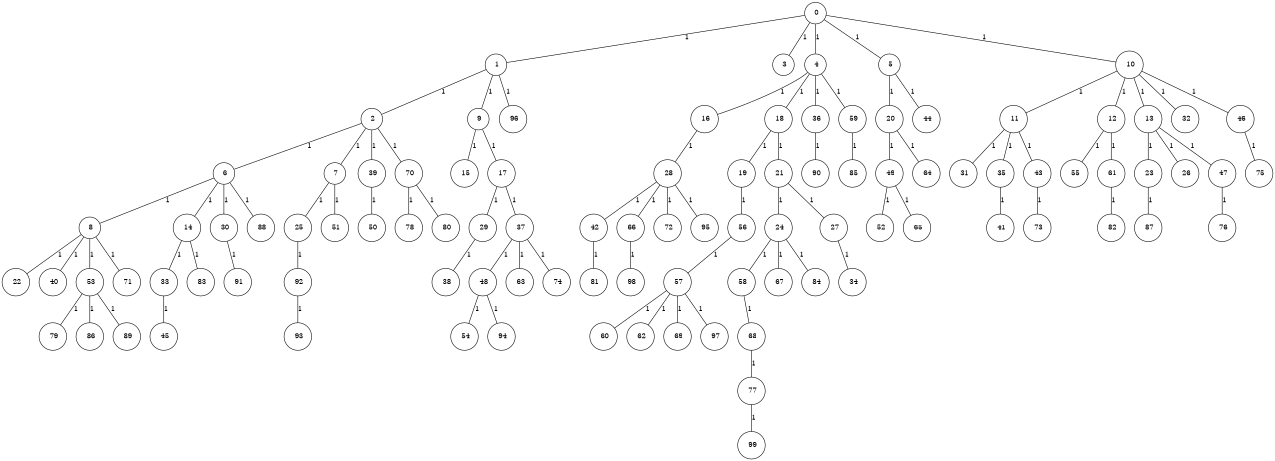 graph G {
size="8.5,11;"
ratio = "expand;"
fixedsize="true;"
overlap="scale;"
node[shape=circle,width=.12,hight=.12,fontsize=12]
edge[fontsize=12]

0[label=" 0" color=black, pos="0.10244289,1.1195841!"];
1[label=" 1" color=black, pos="0.74663524,1.2116043!"];
2[label=" 2" color=black, pos="0.26455255,0.72577088!"];
3[label=" 3" color=black, pos="2.3135601,0.94681135!"];
4[label=" 4" color=black, pos="2.6905017,1.7929946!"];
5[label=" 5" color=black, pos="1.327805,2.6766284!"];
6[label=" 6" color=black, pos="2.2791775,0.60917945!"];
7[label=" 7" color=black, pos="0.63868705,0.38043446!"];
8[label=" 8" color=black, pos="1.5053388,1.4672742!"];
9[label=" 9" color=black, pos="0.97069264,2.2150661!"];
10[label=" 10" color=black, pos="2.9446968,1.8258946!"];
11[label=" 11" color=black, pos="2.48845,1.0520103!"];
12[label=" 12" color=black, pos="1.0488258,2.6255963!"];
13[label=" 13" color=black, pos="2.6303511,2.2831384!"];
14[label=" 14" color=black, pos="0.31792402,1.7289027!"];
15[label=" 15" color=black, pos="0.25443247,1.697741!"];
16[label=" 16" color=black, pos="0.60935575,1.0117453!"];
17[label=" 17" color=black, pos="0.84389363,2.8152936!"];
18[label=" 18" color=black, pos="0.16764845,0.046847289!"];
19[label=" 19" color=black, pos="1.4138941,0.83505013!"];
20[label=" 20" color=black, pos="2.9438626,1.8393507!"];
21[label=" 21" color=black, pos="2.7628713,0.48374237!"];
22[label=" 22" color=black, pos="2.0148069,2.0374063!"];
23[label=" 23" color=black, pos="1.3219822,1.0290106!"];
24[label=" 24" color=black, pos="2.9001625,0.51138636!"];
25[label=" 25" color=black, pos="1.2675674,1.5326466!"];
26[label=" 26" color=black, pos="1.9678681,2.0913142!"];
27[label=" 27" color=black, pos="1.6783515,0.84448205!"];
28[label=" 28" color=black, pos="0.38701084,0.19642774!"];
29[label=" 29" color=black, pos="0.80632187,1.2306774!"];
30[label=" 30" color=black, pos="2.8928152,2.0903681!"];
31[label=" 31" color=black, pos="0.0032310467,0.14613536!"];
32[label=" 32" color=black, pos="1.1601347,0.64744973!"];
33[label=" 33" color=black, pos="2.9842016,1.8629179!"];
34[label=" 34" color=black, pos="0.75959017,1.3338319!"];
35[label=" 35" color=black, pos="0.88059646,1.0601557!"];
36[label=" 36" color=black, pos="1.8621467,1.4174894!"];
37[label=" 37" color=black, pos="1.9367535,1.4895973!"];
38[label=" 38" color=black, pos="2.9162504,2.0443661!"];
39[label=" 39" color=black, pos="0.69934424,2.8228751!"];
40[label=" 40" color=black, pos="2.8480232,2.287181!"];
41[label=" 41" color=black, pos="2.6504211,2.7842945!"];
42[label=" 42" color=black, pos="1.1043309,0.84795291!"];
43[label=" 43" color=black, pos="2.2964403,0.25253469!"];
44[label=" 44" color=black, pos="1.164692,0.82705562!"];
45[label=" 45" color=black, pos="0.31819082,2.9310142!"];
46[label=" 46" color=black, pos="0.89661844,2.1539228!"];
47[label=" 47" color=black, pos="2.1658818,0.45544161!"];
48[label=" 48" color=black, pos="0.44712263,1.8461297!"];
49[label=" 49" color=black, pos="2.8927214,1.507555!"];
50[label=" 50" color=black, pos="2.7485507,0.98197977!"];
51[label=" 51" color=black, pos="0.2636165,1.203578!"];
52[label=" 52" color=black, pos="2.9045385,1.529754!"];
53[label=" 53" color=black, pos="1.3472866,2.4571706!"];
54[label=" 54" color=black, pos="0.43614859,0.83986775!"];
55[label=" 55" color=black, pos="0.58789121,1.6159353!"];
56[label=" 56" color=black, pos="1.037932,1.1325576!"];
57[label=" 57" color=black, pos="0.092489274,2.9277058!"];
58[label=" 58" color=black, pos="1.9956205,1.886031!"];
59[label=" 59" color=black, pos="0.14419999,2.6875455!"];
60[label=" 60" color=black, pos="2.1202427,2.2714679!"];
61[label=" 61" color=black, pos="1.6780678,1.7114344!"];
62[label=" 62" color=black, pos="1.3397319,2.7162468!"];
63[label=" 63" color=black, pos="1.8466115,0.96263692!"];
64[label=" 64" color=black, pos="1.7942471,1.8151968!"];
65[label=" 65" color=black, pos="1.7353071,2.7277763!"];
66[label=" 66" color=black, pos="1.6525881,2.9901645!"];
67[label=" 67" color=black, pos="1.7034162,0.84552666!"];
68[label=" 68" color=black, pos="0.8950096,2.2911882!"];
69[label=" 69" color=black, pos="0.845633,1.6872938!"];
70[label=" 70" color=black, pos="1.5539247,1.1129879!"];
71[label=" 71" color=black, pos="0.73572265,2.2850796!"];
72[label=" 72" color=black, pos="2.1708193,0.41670604!"];
73[label=" 73" color=black, pos="0.84317903,1.637054!"];
74[label=" 74" color=black, pos="2.7582896,0.29255532!"];
75[label=" 75" color=black, pos="2.3049286,2.2853647!"];
76[label=" 76" color=black, pos="2.2550765,2.7730156!"];
77[label=" 77" color=black, pos="1.5791755,2.2860744!"];
78[label=" 78" color=black, pos="2.86385,2.5336364!"];
79[label=" 79" color=black, pos="2.4746872,1.1295424!"];
80[label=" 80" color=black, pos="1.9189924,0.5516329!"];
81[label=" 81" color=black, pos="1.6907307,1.2579386!"];
82[label=" 82" color=black, pos="1.8159054,2.9107261!"];
83[label=" 83" color=black, pos="1.6885759,0.32077208!"];
84[label=" 84" color=black, pos="1.7726438,1.0443619!"];
85[label=" 85" color=black, pos="0.55409708,2.4849195!"];
86[label=" 86" color=black, pos="1.7294985,1.0175198!"];
87[label=" 87" color=black, pos="2.8372718,0.84969216!"];
88[label=" 88" color=black, pos="0.69331059,2.5184356!"];
89[label=" 89" color=black, pos="0.59001191,2.8330616!"];
90[label=" 90" color=black, pos="0.32686801,1.5267512!"];
91[label=" 91" color=black, pos="2.9398786,0.95909623!"];
92[label=" 92" color=black, pos="2.9413109,1.0643416!"];
93[label=" 93" color=black, pos="0.33389429,1.9133551!"];
94[label=" 94" color=black, pos="0.56781688,0.26757847!"];
95[label=" 95" color=black, pos="2.0779371,0.16135282!"];
96[label=" 96" color=black, pos="2.5185957,1.155289!"];
97[label=" 97" color=black, pos="1.4561625,1.5145249!"];
98[label=" 98" color=black, pos="2.7321384,2.7984744!"];
99[label=" 99" color=black, pos="2.8887993,1.3845392!"];
0--1[label="1"]
0--3[label="1"]
0--4[label="1"]
0--5[label="1"]
0--10[label="1"]
1--2[label="1"]
1--9[label="1"]
1--96[label="1"]
2--6[label="1"]
2--7[label="1"]
2--39[label="1"]
2--70[label="1"]
4--16[label="1"]
4--18[label="1"]
4--36[label="1"]
4--59[label="1"]
5--20[label="1"]
5--44[label="1"]
6--8[label="1"]
6--14[label="1"]
6--30[label="1"]
6--88[label="1"]
7--25[label="1"]
7--51[label="1"]
8--22[label="1"]
8--40[label="1"]
8--53[label="1"]
8--71[label="1"]
9--15[label="1"]
9--17[label="1"]
10--11[label="1"]
10--12[label="1"]
10--13[label="1"]
10--32[label="1"]
10--46[label="1"]
11--31[label="1"]
11--35[label="1"]
11--43[label="1"]
12--55[label="1"]
12--61[label="1"]
13--23[label="1"]
13--26[label="1"]
13--47[label="1"]
14--33[label="1"]
14--83[label="1"]
16--28[label="1"]
17--29[label="1"]
17--37[label="1"]
18--19[label="1"]
18--21[label="1"]
19--56[label="1"]
20--49[label="1"]
20--64[label="1"]
21--24[label="1"]
21--27[label="1"]
23--87[label="1"]
24--58[label="1"]
24--67[label="1"]
24--84[label="1"]
25--92[label="1"]
27--34[label="1"]
28--42[label="1"]
28--66[label="1"]
28--72[label="1"]
28--95[label="1"]
29--38[label="1"]
30--91[label="1"]
33--45[label="1"]
35--41[label="1"]
36--90[label="1"]
37--48[label="1"]
37--63[label="1"]
37--74[label="1"]
39--50[label="1"]
42--81[label="1"]
43--73[label="1"]
46--75[label="1"]
47--76[label="1"]
48--54[label="1"]
48--94[label="1"]
49--52[label="1"]
49--65[label="1"]
53--79[label="1"]
53--86[label="1"]
53--89[label="1"]
56--57[label="1"]
57--60[label="1"]
57--62[label="1"]
57--69[label="1"]
57--97[label="1"]
58--68[label="1"]
59--85[label="1"]
61--82[label="1"]
66--98[label="1"]
68--77[label="1"]
70--78[label="1"]
70--80[label="1"]
77--99[label="1"]
92--93[label="1"]

}
